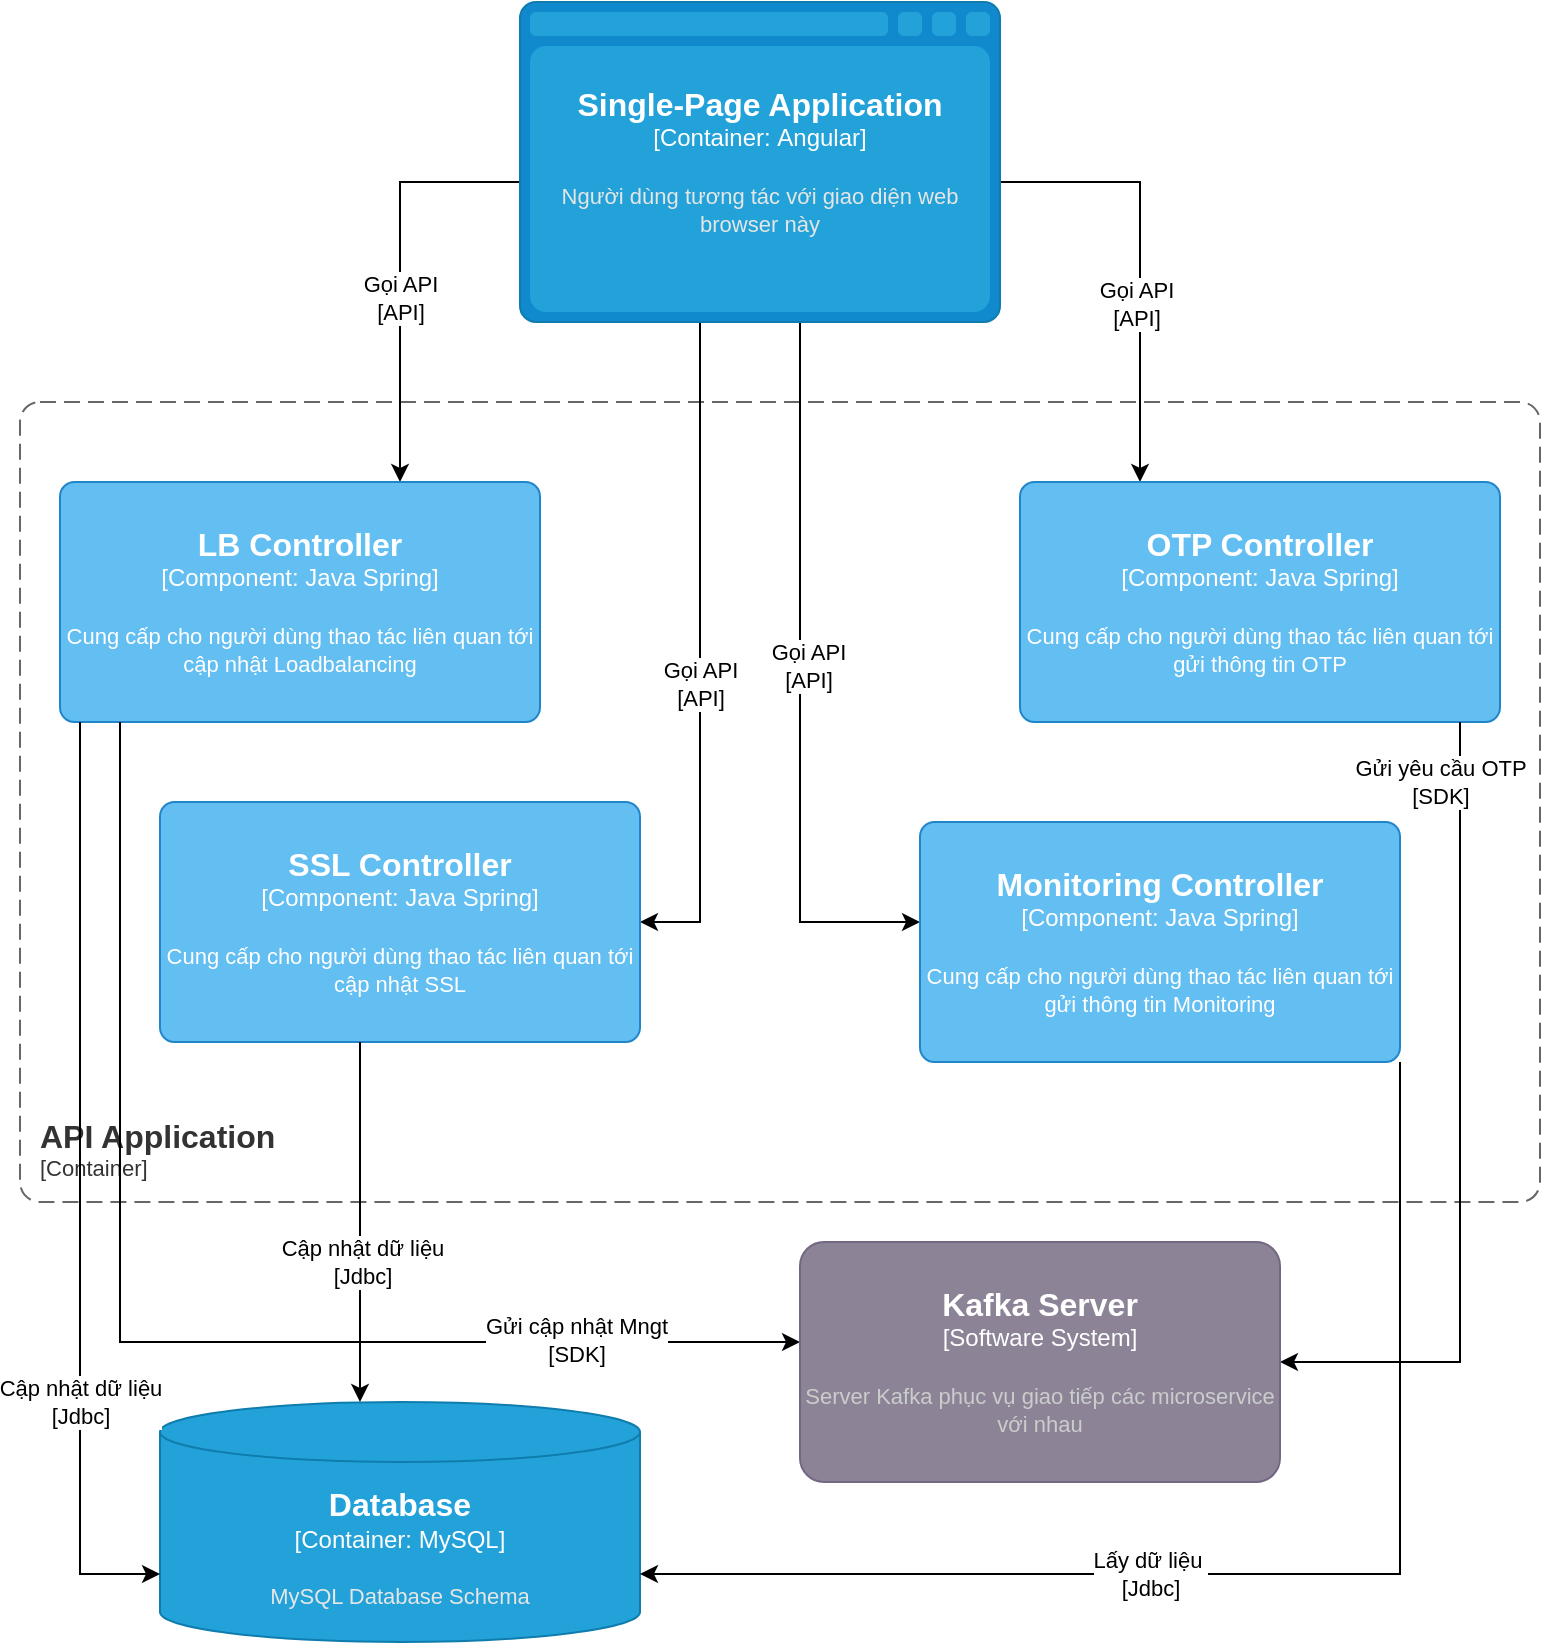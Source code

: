 <mxfile version="20.8.17" type="github">
  <diagram name="Page-1" id="Vp3UtgJeincbFoOHIrKj">
    <mxGraphModel dx="1687" dy="869" grid="1" gridSize="10" guides="1" tooltips="1" connect="1" arrows="1" fold="1" page="1" pageScale="1" pageWidth="850" pageHeight="1100" math="0" shadow="0">
      <root>
        <mxCell id="0" />
        <mxCell id="1" parent="0" />
        <object placeholders="1" c4Name="API Application" c4Type="ContainerScopeBoundary" c4Application="Container" label="&lt;font style=&quot;font-size: 16px&quot;&gt;&lt;b&gt;&lt;div style=&quot;text-align: left&quot;&gt;%c4Name%&lt;/div&gt;&lt;/b&gt;&lt;/font&gt;&lt;div style=&quot;text-align: left&quot;&gt;[%c4Application%]&lt;/div&gt;" id="2WhYnMmV4vYpmS79WB0W-1">
          <mxCell style="rounded=1;fontSize=11;whiteSpace=wrap;html=1;dashed=1;arcSize=20;fillColor=none;strokeColor=#666666;fontColor=#333333;labelBackgroundColor=none;align=left;verticalAlign=bottom;labelBorderColor=none;spacingTop=0;spacing=10;dashPattern=8 4;metaEdit=1;rotatable=0;perimeter=rectanglePerimeter;noLabel=0;labelPadding=0;allowArrows=0;connectable=0;expand=0;recursiveResize=0;editable=1;pointerEvents=0;absoluteArcSize=1;points=[[0.25,0,0],[0.5,0,0],[0.75,0,0],[1,0.25,0],[1,0.5,0],[1,0.75,0],[0.75,1,0],[0.5,1,0],[0.25,1,0],[0,0.75,0],[0,0.5,0],[0,0.25,0]];" parent="1" vertex="1">
            <mxGeometry x="130" y="390" width="760" height="400" as="geometry" />
          </mxCell>
        </object>
        <mxCell id="2WhYnMmV4vYpmS79WB0W-2" style="edgeStyle=orthogonalEdgeStyle;rounded=0;orthogonalLoop=1;jettySize=auto;html=1;" parent="1" source="2WhYnMmV4vYpmS79WB0W-6" target="2WhYnMmV4vYpmS79WB0W-9" edge="1">
          <mxGeometry relative="1" as="geometry">
            <Array as="points">
              <mxPoint x="320" y="280" />
            </Array>
          </mxGeometry>
        </mxCell>
        <mxCell id="2WhYnMmV4vYpmS79WB0W-3" value="Gọi API&lt;br style=&quot;border-color: var(--border-color);&quot;&gt;[API]" style="edgeLabel;html=1;align=center;verticalAlign=middle;resizable=0;points=[];" parent="2WhYnMmV4vYpmS79WB0W-2" vertex="1" connectable="0">
          <mxGeometry x="0.119" relative="1" as="geometry">
            <mxPoint as="offset" />
          </mxGeometry>
        </mxCell>
        <mxCell id="2WhYnMmV4vYpmS79WB0W-4" style="edgeStyle=orthogonalEdgeStyle;rounded=0;orthogonalLoop=1;jettySize=auto;html=1;" parent="1" source="2WhYnMmV4vYpmS79WB0W-6" target="2WhYnMmV4vYpmS79WB0W-12" edge="1">
          <mxGeometry relative="1" as="geometry">
            <Array as="points">
              <mxPoint x="690" y="280" />
            </Array>
          </mxGeometry>
        </mxCell>
        <mxCell id="2WhYnMmV4vYpmS79WB0W-5" value="Gọi API&lt;br style=&quot;border-color: var(--border-color);&quot;&gt;[API]" style="edgeLabel;html=1;align=center;verticalAlign=middle;resizable=0;points=[];" parent="2WhYnMmV4vYpmS79WB0W-4" vertex="1" connectable="0">
          <mxGeometry x="0.352" y="-2" relative="1" as="geometry">
            <mxPoint y="-18" as="offset" />
          </mxGeometry>
        </mxCell>
        <mxCell id="2WhYnMmV4vYpmS79WB0W-33" style="edgeStyle=orthogonalEdgeStyle;rounded=0;orthogonalLoop=1;jettySize=auto;html=1;" parent="1" source="2WhYnMmV4vYpmS79WB0W-6" target="2WhYnMmV4vYpmS79WB0W-25" edge="1">
          <mxGeometry relative="1" as="geometry">
            <Array as="points">
              <mxPoint x="470" y="650" />
            </Array>
          </mxGeometry>
        </mxCell>
        <mxCell id="2WhYnMmV4vYpmS79WB0W-34" value="Gọi API&lt;br style=&quot;border-color: var(--border-color);&quot;&gt;[API]" style="edgeLabel;html=1;align=center;verticalAlign=middle;resizable=0;points=[];" parent="2WhYnMmV4vYpmS79WB0W-33" vertex="1" connectable="0">
          <mxGeometry x="-0.378" y="3" relative="1" as="geometry">
            <mxPoint x="-3" y="78" as="offset" />
          </mxGeometry>
        </mxCell>
        <mxCell id="2WhYnMmV4vYpmS79WB0W-35" style="edgeStyle=orthogonalEdgeStyle;rounded=0;orthogonalLoop=1;jettySize=auto;html=1;" parent="1" source="2WhYnMmV4vYpmS79WB0W-6" target="2WhYnMmV4vYpmS79WB0W-29" edge="1">
          <mxGeometry relative="1" as="geometry">
            <Array as="points">
              <mxPoint x="520" y="650" />
            </Array>
          </mxGeometry>
        </mxCell>
        <mxCell id="2WhYnMmV4vYpmS79WB0W-36" value="Gọi API&lt;br style=&quot;border-color: var(--border-color);&quot;&gt;[API]" style="edgeLabel;html=1;align=center;verticalAlign=middle;resizable=0;points=[];" parent="2WhYnMmV4vYpmS79WB0W-35" vertex="1" connectable="0">
          <mxGeometry x="-0.047" y="4" relative="1" as="geometry">
            <mxPoint as="offset" />
          </mxGeometry>
        </mxCell>
        <object placeholders="1" c4Type="Single-Page Application" c4Container="Container" c4Technology="Angular" c4Description="Người dùng tương tác với giao diện web browser này" label="&lt;font style=&quot;font-size: 16px&quot;&gt;&lt;b&gt;%c4Type%&lt;/b&gt;&lt;/font&gt;&lt;div&gt;[%c4Container%:&amp;nbsp;%c4Technology%]&lt;/div&gt;&lt;br&gt;&lt;div&gt;&lt;font style=&quot;font-size: 11px&quot;&gt;&lt;font color=&quot;#E6E6E6&quot;&gt;%c4Description%&lt;/font&gt;&lt;/div&gt;" id="2WhYnMmV4vYpmS79WB0W-6">
          <mxCell style="shape=mxgraph.c4.webBrowserContainer2;whiteSpace=wrap;html=1;boundedLbl=1;rounded=0;labelBackgroundColor=none;strokeColor=#118ACD;fillColor=#23A2D9;strokeColor=#118ACD;strokeColor2=#0E7DAD;fontSize=12;fontColor=#ffffff;align=center;metaEdit=1;points=[[0.5,0,0],[1,0.25,0],[1,0.5,0],[1,0.75,0],[0.5,1,0],[0,0.75,0],[0,0.5,0],[0,0.25,0]];resizable=0;" parent="1" vertex="1">
            <mxGeometry x="380" y="190" width="240" height="160" as="geometry" />
          </mxCell>
        </object>
        <object placeholders="1" c4Name="LB Controller" c4Type="Component" c4Technology="Java Spring" c4Description="Cung cấp cho người dùng thao tác liên quan tới cập nhật Loadbalancing" label="&lt;font style=&quot;font-size: 16px&quot;&gt;&lt;b&gt;%c4Name%&lt;/b&gt;&lt;/font&gt;&lt;div&gt;[%c4Type%: %c4Technology%]&lt;/div&gt;&lt;br&gt;&lt;div&gt;&lt;font style=&quot;font-size: 11px&quot;&gt;%c4Description%&lt;/font&gt;&lt;/div&gt;" id="2WhYnMmV4vYpmS79WB0W-9">
          <mxCell style="rounded=1;whiteSpace=wrap;html=1;labelBackgroundColor=none;fillColor=#63BEF2;fontColor=#ffffff;align=center;arcSize=6;strokeColor=#2086C9;metaEdit=1;resizable=0;points=[[0.25,0,0],[0.5,0,0],[0.75,0,0],[1,0.25,0],[1,0.5,0],[1,0.75,0],[0.75,1,0],[0.5,1,0],[0.25,1,0],[0,0.75,0],[0,0.5,0],[0,0.25,0]];" parent="1" vertex="1">
            <mxGeometry x="150" y="430" width="240" height="120" as="geometry" />
          </mxCell>
        </object>
        <object placeholders="1" c4Name="OTP Controller" c4Type="Component" c4Technology="Java Spring" c4Description="Cung cấp cho người dùng thao tác liên quan tới gửi thông tin OTP" label="&lt;font style=&quot;font-size: 16px&quot;&gt;&lt;b&gt;%c4Name%&lt;/b&gt;&lt;/font&gt;&lt;div&gt;[%c4Type%: %c4Technology%]&lt;/div&gt;&lt;br&gt;&lt;div&gt;&lt;font style=&quot;font-size: 11px&quot;&gt;%c4Description%&lt;/font&gt;&lt;/div&gt;" id="2WhYnMmV4vYpmS79WB0W-12">
          <mxCell style="rounded=1;whiteSpace=wrap;html=1;labelBackgroundColor=none;fillColor=#63BEF2;fontColor=#ffffff;align=center;arcSize=6;strokeColor=#2086C9;metaEdit=1;resizable=0;points=[[0.25,0,0],[0.5,0,0],[0.75,0,0],[1,0.25,0],[1,0.5,0],[1,0.75,0],[0.75,1,0],[0.5,1,0],[0.25,1,0],[0,0.75,0],[0,0.5,0],[0,0.25,0]];" parent="1" vertex="1">
            <mxGeometry x="630" y="430" width="240" height="120" as="geometry" />
          </mxCell>
        </object>
        <object placeholders="1" c4Type="Database" c4Container="Container" c4Technology="MySQL" c4Description="MySQL Database Schema" label="&lt;font style=&quot;font-size: 16px&quot;&gt;&lt;b&gt;%c4Type%&lt;/b&gt;&lt;/font&gt;&lt;div&gt;[%c4Container%:&amp;nbsp;%c4Technology%]&lt;/div&gt;&lt;br&gt;&lt;div&gt;&lt;font style=&quot;font-size: 11px&quot;&gt;&lt;font color=&quot;#E6E6E6&quot;&gt;%c4Description%&lt;/font&gt;&lt;/div&gt;" id="2WhYnMmV4vYpmS79WB0W-13">
          <mxCell style="shape=cylinder3;size=15;whiteSpace=wrap;html=1;boundedLbl=1;rounded=0;labelBackgroundColor=none;fillColor=#23A2D9;fontSize=12;fontColor=#ffffff;align=center;strokeColor=#0E7DAD;metaEdit=1;points=[[0.5,0,0],[1,0.25,0],[1,0.5,0],[1,0.75,0],[0.5,1,0],[0,0.75,0],[0,0.5,0],[0,0.25,0]];resizable=0;" parent="1" vertex="1">
            <mxGeometry x="200" y="890.0" width="240" height="120" as="geometry" />
          </mxCell>
        </object>
        <mxCell id="2WhYnMmV4vYpmS79WB0W-14" style="edgeStyle=orthogonalEdgeStyle;rounded=0;orthogonalLoop=1;jettySize=auto;html=1;" parent="1" source="2WhYnMmV4vYpmS79WB0W-9" target="2WhYnMmV4vYpmS79WB0W-13" edge="1">
          <mxGeometry relative="1" as="geometry">
            <Array as="points">
              <mxPoint x="160" y="976" />
            </Array>
            <mxPoint x="-159.941" y="550.0" as="sourcePoint" />
          </mxGeometry>
        </mxCell>
        <mxCell id="2WhYnMmV4vYpmS79WB0W-15" value="Cập nhật dữ liệu&lt;br style=&quot;border-color: var(--border-color);&quot;&gt;[Jdbc]" style="edgeLabel;html=1;align=center;verticalAlign=middle;resizable=0;points=[];" parent="2WhYnMmV4vYpmS79WB0W-14" vertex="1" connectable="0">
          <mxGeometry x="0.666" y="-1" relative="1" as="geometry">
            <mxPoint x="1" y="-48" as="offset" />
          </mxGeometry>
        </mxCell>
        <mxCell id="2WhYnMmV4vYpmS79WB0W-16" style="edgeStyle=orthogonalEdgeStyle;rounded=0;orthogonalLoop=1;jettySize=auto;html=1;" parent="1" source="2WhYnMmV4vYpmS79WB0W-9" target="2WhYnMmV4vYpmS79WB0W-22" edge="1">
          <mxGeometry relative="1" as="geometry">
            <Array as="points">
              <mxPoint x="180" y="860" />
            </Array>
            <mxPoint x="-139.941" y="550.0" as="sourcePoint" />
          </mxGeometry>
        </mxCell>
        <mxCell id="2WhYnMmV4vYpmS79WB0W-17" value="Gửi cập nhật Mngt&lt;br&gt;[SDK]" style="edgeLabel;html=1;align=center;verticalAlign=middle;resizable=0;points=[];" parent="2WhYnMmV4vYpmS79WB0W-16" vertex="1" connectable="0">
          <mxGeometry x="0.379" y="1" relative="1" as="geometry">
            <mxPoint x="90" as="offset" />
          </mxGeometry>
        </mxCell>
        <mxCell id="2WhYnMmV4vYpmS79WB0W-19" style="edgeStyle=orthogonalEdgeStyle;rounded=0;orthogonalLoop=1;jettySize=auto;html=1;" parent="1" source="2WhYnMmV4vYpmS79WB0W-12" target="2WhYnMmV4vYpmS79WB0W-22" edge="1">
          <mxGeometry relative="1" as="geometry">
            <Array as="points">
              <mxPoint x="850" y="870" />
            </Array>
            <mxPoint x="1190.059" y="550.0" as="sourcePoint" />
          </mxGeometry>
        </mxCell>
        <mxCell id="2WhYnMmV4vYpmS79WB0W-20" value="Gửi yêu cầu OTP&lt;br&gt;[SDK]" style="edgeLabel;html=1;align=center;verticalAlign=middle;resizable=0;points=[];" parent="2WhYnMmV4vYpmS79WB0W-19" vertex="1" connectable="0">
          <mxGeometry x="0.488" relative="1" as="geometry">
            <mxPoint x="-10" y="-275" as="offset" />
          </mxGeometry>
        </mxCell>
        <object placeholders="1" c4Name="Kafka Server" c4Type="Software System" c4Description="Server Kafka phục vụ giao tiếp các microservice với nhau" label="&lt;font style=&quot;font-size: 16px&quot;&gt;&lt;b&gt;%c4Name%&lt;/b&gt;&lt;/font&gt;&lt;div&gt;[%c4Type%]&lt;/div&gt;&lt;br&gt;&lt;div&gt;&lt;font style=&quot;font-size: 11px&quot;&gt;&lt;font color=&quot;#cccccc&quot;&gt;%c4Description%&lt;/font&gt;&lt;/div&gt;" id="2WhYnMmV4vYpmS79WB0W-22">
          <mxCell style="rounded=1;whiteSpace=wrap;html=1;labelBackgroundColor=none;fillColor=#8C8496;fontColor=#ffffff;align=center;arcSize=10;strokeColor=#736782;metaEdit=1;resizable=0;points=[[0.25,0,0],[0.5,0,0],[0.75,0,0],[1,0.25,0],[1,0.5,0],[1,0.75,0],[0.75,1,0],[0.5,1,0],[0.25,1,0],[0,0.75,0],[0,0.5,0],[0,0.25,0]];" parent="1" vertex="1">
            <mxGeometry x="520" y="810.0" width="240" height="120" as="geometry" />
          </mxCell>
        </object>
        <object placeholders="1" c4Name="SSL Controller" c4Type="Component" c4Technology="Java Spring" c4Description="Cung cấp cho người dùng thao tác liên quan tới cập nhật SSL" label="&lt;font style=&quot;font-size: 16px&quot;&gt;&lt;b&gt;%c4Name%&lt;/b&gt;&lt;/font&gt;&lt;div&gt;[%c4Type%: %c4Technology%]&lt;/div&gt;&lt;br&gt;&lt;div&gt;&lt;font style=&quot;font-size: 11px&quot;&gt;%c4Description%&lt;/font&gt;&lt;/div&gt;" id="2WhYnMmV4vYpmS79WB0W-25">
          <mxCell style="rounded=1;whiteSpace=wrap;html=1;labelBackgroundColor=none;fillColor=#63BEF2;fontColor=#ffffff;align=center;arcSize=6;strokeColor=#2086C9;metaEdit=1;resizable=0;points=[[0.25,0,0],[0.5,0,0],[0.75,0,0],[1,0.25,0],[1,0.5,0],[1,0.75,0],[0.75,1,0],[0.5,1,0],[0.25,1,0],[0,0.75,0],[0,0.5,0],[0,0.25,0]];" parent="1" vertex="1">
            <mxGeometry x="200" y="590" width="240" height="120" as="geometry" />
          </mxCell>
        </object>
        <mxCell id="2WhYnMmV4vYpmS79WB0W-31" style="edgeStyle=orthogonalEdgeStyle;rounded=0;orthogonalLoop=1;jettySize=auto;html=1;" parent="1" source="2WhYnMmV4vYpmS79WB0W-25" target="2WhYnMmV4vYpmS79WB0W-13" edge="1">
          <mxGeometry relative="1" as="geometry">
            <mxPoint x="-10" y="840" as="targetPoint" />
            <Array as="points">
              <mxPoint x="300" y="740" />
              <mxPoint x="300" y="740" />
            </Array>
            <mxPoint x="80.059" y="710.0" as="sourcePoint" />
          </mxGeometry>
        </mxCell>
        <mxCell id="2WhYnMmV4vYpmS79WB0W-32" value="Cập nhật dữ liệu&lt;br&gt;[Jdbc]" style="edgeLabel;html=1;align=center;verticalAlign=middle;resizable=0;points=[];" parent="2WhYnMmV4vYpmS79WB0W-31" vertex="1" connectable="0">
          <mxGeometry x="0.29" y="1" relative="1" as="geometry">
            <mxPoint y="-6" as="offset" />
          </mxGeometry>
        </mxCell>
        <object placeholders="1" c4Name="Monitoring Controller" c4Type="Component" c4Technology="Java Spring" c4Description="Cung cấp cho người dùng thao tác liên quan tới gửi thông tin Monitoring" label="&lt;font style=&quot;font-size: 16px&quot;&gt;&lt;b&gt;%c4Name%&lt;/b&gt;&lt;/font&gt;&lt;div&gt;[%c4Type%: %c4Technology%]&lt;/div&gt;&lt;br&gt;&lt;div&gt;&lt;font style=&quot;font-size: 11px&quot;&gt;%c4Description%&lt;/font&gt;&lt;/div&gt;" id="2WhYnMmV4vYpmS79WB0W-29">
          <mxCell style="rounded=1;whiteSpace=wrap;html=1;labelBackgroundColor=none;fillColor=#63BEF2;fontColor=#ffffff;align=center;arcSize=6;strokeColor=#2086C9;metaEdit=1;resizable=0;points=[[0.25,0,0],[0.5,0,0],[0.75,0,0],[1,0.25,0],[1,0.5,0],[1,0.75,0],[0.75,1,0],[0.5,1,0],[0.25,1,0],[0,0.75,0],[0,0.5,0],[0,0.25,0]];" parent="1" vertex="1">
            <mxGeometry x="580" y="600" width="240" height="120" as="geometry" />
          </mxCell>
        </object>
        <mxCell id="2WhYnMmV4vYpmS79WB0W-37" style="edgeStyle=orthogonalEdgeStyle;rounded=0;orthogonalLoop=1;jettySize=auto;html=1;" parent="1" source="2WhYnMmV4vYpmS79WB0W-29" target="2WhYnMmV4vYpmS79WB0W-13" edge="1">
          <mxGeometry relative="1" as="geometry">
            <Array as="points">
              <mxPoint x="820" y="976" />
            </Array>
            <mxPoint x="1080.059" y="720.0" as="sourcePoint" />
          </mxGeometry>
        </mxCell>
        <mxCell id="2WhYnMmV4vYpmS79WB0W-38" value="Lấy dữ liệu&amp;nbsp;&lt;br&gt;[Jdbc]" style="edgeLabel;html=1;align=center;verticalAlign=middle;resizable=0;points=[];" parent="2WhYnMmV4vYpmS79WB0W-37" vertex="1" connectable="0">
          <mxGeometry x="0.198" relative="1" as="geometry">
            <mxPoint as="offset" />
          </mxGeometry>
        </mxCell>
      </root>
    </mxGraphModel>
  </diagram>
</mxfile>
